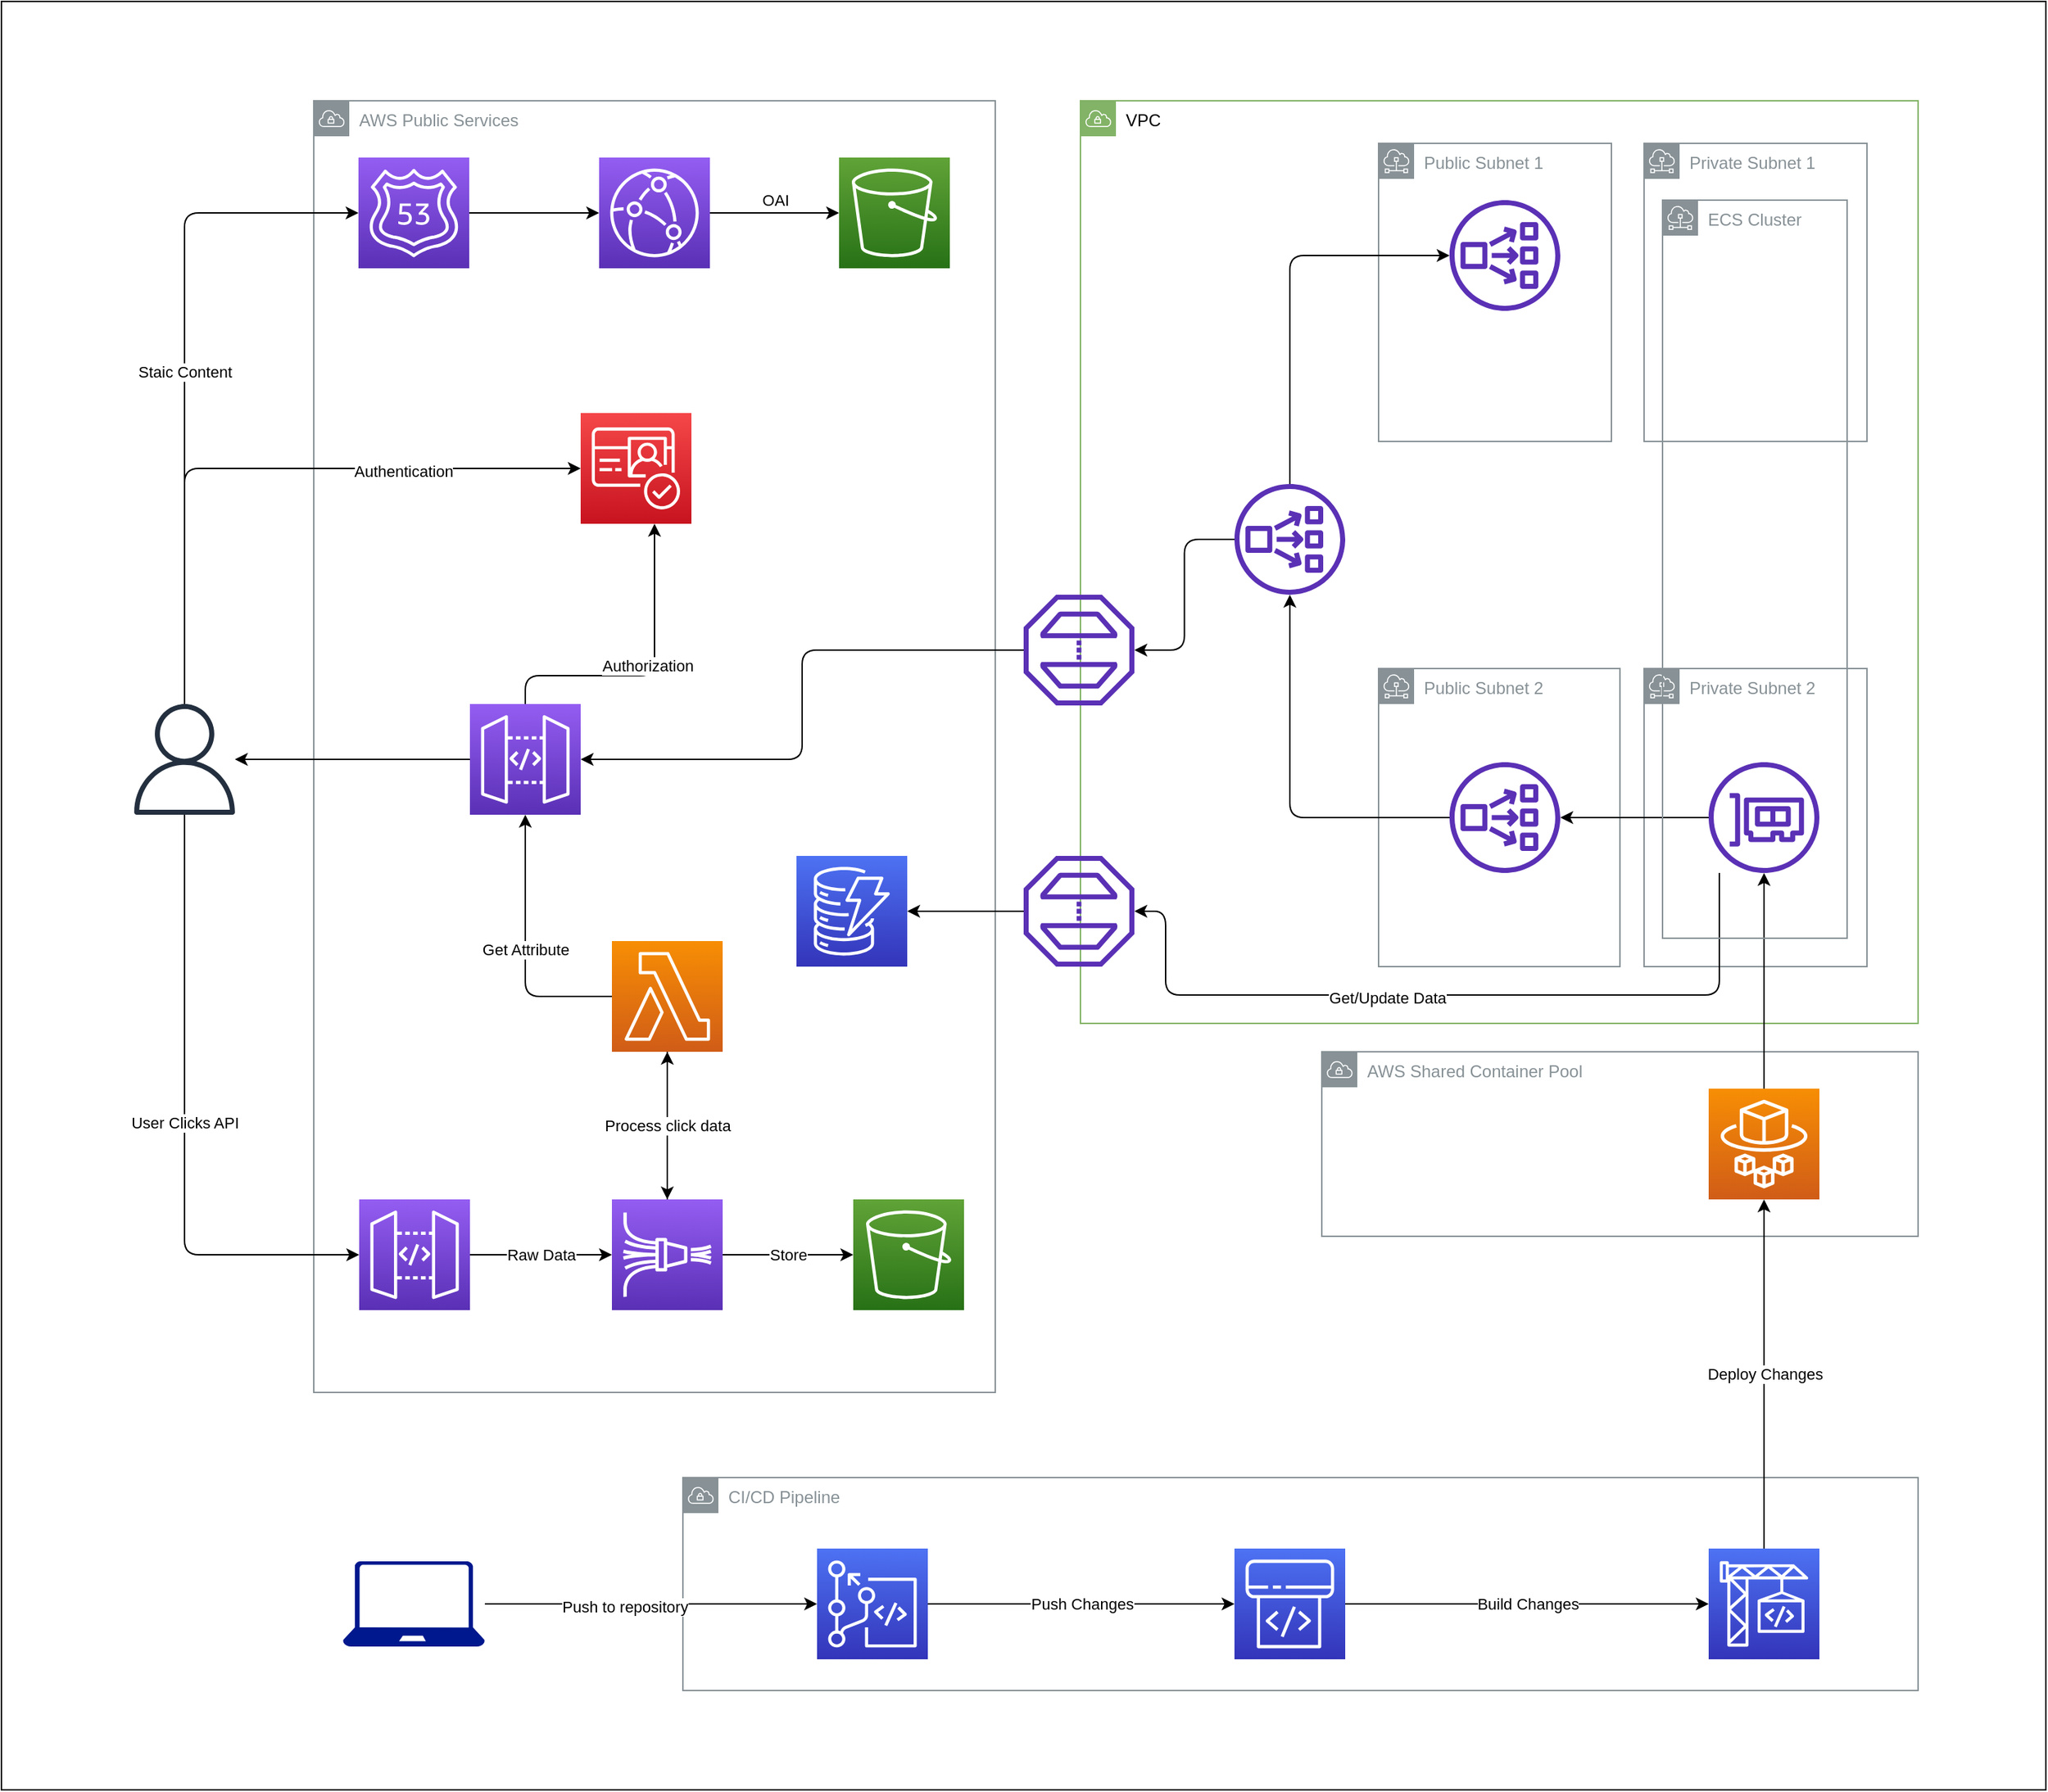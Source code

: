 <mxfile version="14.0.3" type="github">
  <diagram id="kDv7-Yr7B3Lb440SBTyt" name="Page-1">
    <mxGraphModel dx="1703" dy="1778" grid="1" gridSize="10" guides="1" tooltips="1" connect="1" arrows="1" fold="1" page="0" pageScale="1" pageWidth="850" pageHeight="1100" background="none" math="0" shadow="0">
      <root>
        <mxCell id="0" />
        <mxCell id="1" parent="0" />
        <mxCell id="7vGUBD4XYxA0TVLNg7sk-10" value="" style="rounded=0;whiteSpace=wrap;html=1;shadow=0;gradientColor=none;labelBackgroundColor=none;fillColor=none;" vertex="1" parent="1">
          <mxGeometry x="-70" y="-20" width="1440" height="1260" as="geometry" />
        </mxCell>
        <mxCell id="qZjEwAZi6zVkStqaSP1n-84" value="Public Subnet 2" style="outlineConnect=0;gradientColor=none;html=1;whiteSpace=wrap;fontSize=12;fontStyle=0;shape=mxgraph.aws4.group;grIcon=mxgraph.aws4.group_subnet;strokeColor=#879196;fillColor=none;verticalAlign=top;align=left;spacingLeft=30;fontColor=#879196;dashed=0;glass=0;rounded=1;" parent="1" vertex="1">
          <mxGeometry x="900" y="450" width="170" height="210" as="geometry" />
        </mxCell>
        <mxCell id="qZjEwAZi6zVkStqaSP1n-80" value="AWS Public Services&lt;br&gt;" style="outlineConnect=0;gradientColor=none;html=1;whiteSpace=wrap;fontSize=12;fontStyle=0;shape=mxgraph.aws4.group;grIcon=mxgraph.aws4.group_vpc;strokeColor=#879196;fillColor=none;verticalAlign=top;align=left;spacingLeft=30;fontColor=#879196;dashed=0;glass=0;rounded=1;" parent="1" vertex="1">
          <mxGeometry x="150" y="50" width="480" height="910" as="geometry" />
        </mxCell>
        <mxCell id="qZjEwAZi6zVkStqaSP1n-34" value="AWS Shared Container Pool" style="outlineConnect=0;gradientColor=none;html=1;whiteSpace=wrap;fontSize=12;fontStyle=0;shape=mxgraph.aws4.group;grIcon=mxgraph.aws4.group_vpc;strokeColor=#879196;fillColor=none;verticalAlign=top;align=left;spacingLeft=30;fontColor=#879196;dashed=0;glass=0;rounded=1;" parent="1" vertex="1">
          <mxGeometry x="860" y="720" width="420" height="130" as="geometry" />
        </mxCell>
        <mxCell id="qZjEwAZi6zVkStqaSP1n-11" value="VPC" style="outlineConnect=0;html=1;whiteSpace=wrap;fontSize=12;fontStyle=0;shape=mxgraph.aws4.group;grIcon=mxgraph.aws4.group_vpc;strokeColor=#82b366;verticalAlign=top;align=left;spacingLeft=30;dashed=0;glass=0;fillColor=none;rounded=1;" parent="1" vertex="1">
          <mxGeometry x="690" y="50" width="590" height="650" as="geometry" />
        </mxCell>
        <mxCell id="7vGUBD4XYxA0TVLNg7sk-5" value="User Clicks API" style="edgeStyle=orthogonalEdgeStyle;orthogonalLoop=1;jettySize=auto;html=1;" edge="1" parent="1" source="qZjEwAZi6zVkStqaSP1n-1" target="qZjEwAZi6zVkStqaSP1n-90">
          <mxGeometry relative="1" as="geometry">
            <Array as="points">
              <mxPoint x="59" y="863" />
            </Array>
          </mxGeometry>
        </mxCell>
        <mxCell id="qZjEwAZi6zVkStqaSP1n-2" value="" style="outlineConnect=0;fontColor=#232F3E;gradientColor=#60A337;gradientDirection=north;fillColor=#277116;strokeColor=#ffffff;dashed=0;verticalLabelPosition=bottom;verticalAlign=top;align=center;html=1;fontSize=12;fontStyle=0;aspect=fixed;shape=mxgraph.aws4.resourceIcon;resIcon=mxgraph.aws4.s3;rounded=1;" parent="1" vertex="1">
          <mxGeometry x="520" y="90" width="78" height="78" as="geometry" />
        </mxCell>
        <mxCell id="qZjEwAZi6zVkStqaSP1n-14" value="Public Subnet 1" style="outlineConnect=0;gradientColor=none;html=1;whiteSpace=wrap;fontSize=12;fontStyle=0;shape=mxgraph.aws4.group;grIcon=mxgraph.aws4.group_subnet;strokeColor=#879196;fillColor=none;verticalAlign=top;align=left;spacingLeft=30;fontColor=#879196;dashed=0;glass=0;rounded=1;" parent="1" vertex="1">
          <mxGeometry x="900" y="80" width="164" height="210" as="geometry" />
        </mxCell>
        <mxCell id="qZjEwAZi6zVkStqaSP1n-18" value="Private Subnet 1" style="outlineConnect=0;gradientColor=none;html=1;whiteSpace=wrap;fontSize=12;fontStyle=0;shape=mxgraph.aws4.group;grIcon=mxgraph.aws4.group_subnet;strokeColor=#879196;fillColor=none;verticalAlign=top;align=left;spacingLeft=30;fontColor=#879196;dashed=0;glass=0;rounded=1;" parent="1" vertex="1">
          <mxGeometry x="1087" y="80" width="157" height="210" as="geometry" />
        </mxCell>
        <mxCell id="qZjEwAZi6zVkStqaSP1n-19" value="Private Subnet 2" style="outlineConnect=0;gradientColor=none;html=1;whiteSpace=wrap;fontSize=12;fontStyle=0;shape=mxgraph.aws4.group;grIcon=mxgraph.aws4.group_subnet;strokeColor=#879196;fillColor=none;verticalAlign=top;align=left;spacingLeft=30;fontColor=#879196;dashed=0;glass=0;rounded=1;" parent="1" vertex="1">
          <mxGeometry x="1087" y="450" width="157" height="210" as="geometry" />
        </mxCell>
        <mxCell id="qZjEwAZi6zVkStqaSP1n-85" style="edgeStyle=orthogonalEdgeStyle;orthogonalLoop=1;jettySize=auto;html=1;" parent="1" source="qZjEwAZi6zVkStqaSP1n-21" target="qZjEwAZi6zVkStqaSP1n-23" edge="1">
          <mxGeometry relative="1" as="geometry">
            <Array as="points">
              <mxPoint x="837" y="159" />
            </Array>
          </mxGeometry>
        </mxCell>
        <mxCell id="qZjEwAZi6zVkStqaSP1n-88" style="edgeStyle=orthogonalEdgeStyle;orthogonalLoop=1;jettySize=auto;html=1;" parent="1" source="qZjEwAZi6zVkStqaSP1n-21" target="qZjEwAZi6zVkStqaSP1n-68" edge="1">
          <mxGeometry relative="1" as="geometry" />
        </mxCell>
        <mxCell id="qZjEwAZi6zVkStqaSP1n-21" value="" style="outlineConnect=0;fontColor=#232F3E;gradientColor=none;fillColor=#5A30B5;strokeColor=none;dashed=0;verticalLabelPosition=bottom;verticalAlign=top;align=center;html=1;fontSize=12;fontStyle=0;aspect=fixed;pointerEvents=1;shape=mxgraph.aws4.network_load_balancer;glass=0;rounded=1;" parent="1" vertex="1">
          <mxGeometry x="798.5" y="320" width="78" height="78" as="geometry" />
        </mxCell>
        <mxCell id="qZjEwAZi6zVkStqaSP1n-87" style="edgeStyle=orthogonalEdgeStyle;orthogonalLoop=1;jettySize=auto;html=1;" parent="1" source="qZjEwAZi6zVkStqaSP1n-22" target="qZjEwAZi6zVkStqaSP1n-21" edge="1">
          <mxGeometry relative="1" as="geometry" />
        </mxCell>
        <mxCell id="qZjEwAZi6zVkStqaSP1n-22" value="" style="outlineConnect=0;fontColor=#232F3E;gradientColor=none;fillColor=#5A30B5;strokeColor=none;dashed=0;verticalLabelPosition=bottom;verticalAlign=top;align=center;html=1;fontSize=12;fontStyle=0;aspect=fixed;pointerEvents=1;shape=mxgraph.aws4.network_load_balancer;glass=0;rounded=1;" parent="1" vertex="1">
          <mxGeometry x="950" y="516" width="78" height="78" as="geometry" />
        </mxCell>
        <mxCell id="qZjEwAZi6zVkStqaSP1n-23" value="" style="outlineConnect=0;fontColor=#232F3E;gradientColor=none;fillColor=#5A30B5;strokeColor=none;dashed=0;verticalLabelPosition=bottom;verticalAlign=top;align=center;html=1;fontSize=12;fontStyle=0;aspect=fixed;pointerEvents=1;shape=mxgraph.aws4.network_load_balancer;glass=0;rounded=1;" parent="1" vertex="1">
          <mxGeometry x="950" y="120" width="78" height="78" as="geometry" />
        </mxCell>
        <mxCell id="qZjEwAZi6zVkStqaSP1n-28" value="" style="outlineConnect=0;fontColor=#232F3E;gradientColor=#F78E04;gradientDirection=north;fillColor=#D05C17;strokeColor=#ffffff;dashed=0;verticalLabelPosition=bottom;verticalAlign=top;align=center;html=1;fontSize=12;fontStyle=0;aspect=fixed;shape=mxgraph.aws4.resourceIcon;resIcon=mxgraph.aws4.fargate;glass=0;rounded=1;" parent="1" vertex="1">
          <mxGeometry x="1132.5" y="746" width="78" height="78" as="geometry" />
        </mxCell>
        <mxCell id="qZjEwAZi6zVkStqaSP1n-39" style="edgeStyle=orthogonalEdgeStyle;orthogonalLoop=1;jettySize=auto;html=1;" parent="1" source="qZjEwAZi6zVkStqaSP1n-67" target="qZjEwAZi6zVkStqaSP1n-22" edge="1">
          <mxGeometry relative="1" as="geometry">
            <mxPoint x="960" y="869" as="sourcePoint" />
            <Array as="points" />
          </mxGeometry>
        </mxCell>
        <mxCell id="qZjEwAZi6zVkStqaSP1n-40" style="edgeStyle=orthogonalEdgeStyle;orthogonalLoop=1;jettySize=auto;html=1;" parent="1" source="qZjEwAZi6zVkStqaSP1n-28" target="qZjEwAZi6zVkStqaSP1n-67" edge="1">
          <mxGeometry relative="1" as="geometry">
            <mxPoint x="1038" y="869.143" as="targetPoint" />
            <Array as="points">
              <mxPoint x="1169" y="749" />
            </Array>
          </mxGeometry>
        </mxCell>
        <mxCell id="qZjEwAZi6zVkStqaSP1n-46" value="CI/CD Pipeline" style="outlineConnect=0;gradientColor=none;html=1;whiteSpace=wrap;fontSize=12;fontStyle=0;shape=mxgraph.aws4.group;grIcon=mxgraph.aws4.group_vpc;strokeColor=#879196;fillColor=none;verticalAlign=top;align=left;spacingLeft=30;fontColor=#879196;dashed=0;glass=0;rounded=1;" parent="1" vertex="1">
          <mxGeometry x="410" y="1020" width="870" height="150" as="geometry" />
        </mxCell>
        <mxCell id="qZjEwAZi6zVkStqaSP1n-54" style="edgeStyle=orthogonalEdgeStyle;orthogonalLoop=1;jettySize=auto;html=1;" parent="1" source="qZjEwAZi6zVkStqaSP1n-47" target="qZjEwAZi6zVkStqaSP1n-49" edge="1">
          <mxGeometry relative="1" as="geometry" />
        </mxCell>
        <mxCell id="7vGUBD4XYxA0TVLNg7sk-8" value="Push to repository" style="edgeLabel;html=1;align=center;verticalAlign=middle;resizable=0;points=[];" vertex="1" connectable="0" parent="qZjEwAZi6zVkStqaSP1n-54">
          <mxGeometry x="-0.171" y="-2" relative="1" as="geometry">
            <mxPoint x="1" as="offset" />
          </mxGeometry>
        </mxCell>
        <mxCell id="qZjEwAZi6zVkStqaSP1n-47" value="" style="aspect=fixed;pointerEvents=1;shadow=0;dashed=0;html=1;strokeColor=none;labelPosition=center;verticalLabelPosition=bottom;verticalAlign=top;align=center;fillColor=#00188D;shape=mxgraph.azure.laptop;glass=0;rounded=1;" parent="1" vertex="1">
          <mxGeometry x="170.5" y="1079" width="100" height="60" as="geometry" />
        </mxCell>
        <mxCell id="qZjEwAZi6zVkStqaSP1n-55" value="Push Changes" style="edgeStyle=orthogonalEdgeStyle;orthogonalLoop=1;jettySize=auto;html=1;" parent="1" source="qZjEwAZi6zVkStqaSP1n-49" target="qZjEwAZi6zVkStqaSP1n-51" edge="1">
          <mxGeometry relative="1" as="geometry" />
        </mxCell>
        <mxCell id="qZjEwAZi6zVkStqaSP1n-49" value="" style="outlineConnect=0;fontColor=#232F3E;gradientColor=#4D72F3;gradientDirection=north;fillColor=#3334B9;strokeColor=#ffffff;dashed=0;verticalLabelPosition=bottom;verticalAlign=top;align=center;html=1;fontSize=12;fontStyle=0;aspect=fixed;shape=mxgraph.aws4.resourceIcon;resIcon=mxgraph.aws4.codecommit;glass=0;rounded=1;" parent="1" vertex="1">
          <mxGeometry x="504.5" y="1070" width="78" height="78" as="geometry" />
        </mxCell>
        <mxCell id="qZjEwAZi6zVkStqaSP1n-56" value="Build Changes" style="edgeStyle=orthogonalEdgeStyle;orthogonalLoop=1;jettySize=auto;html=1;" parent="1" source="qZjEwAZi6zVkStqaSP1n-51" target="qZjEwAZi6zVkStqaSP1n-52" edge="1">
          <mxGeometry relative="1" as="geometry" />
        </mxCell>
        <mxCell id="qZjEwAZi6zVkStqaSP1n-51" value="" style="outlineConnect=0;fontColor=#232F3E;gradientColor=#4D72F3;gradientDirection=north;fillColor=#3334B9;strokeColor=#ffffff;dashed=0;verticalLabelPosition=bottom;verticalAlign=top;align=center;html=1;fontSize=12;fontStyle=0;aspect=fixed;shape=mxgraph.aws4.resourceIcon;resIcon=mxgraph.aws4.codepipeline;glass=0;rounded=1;" parent="1" vertex="1">
          <mxGeometry x="798.5" y="1070" width="78" height="78" as="geometry" />
        </mxCell>
        <mxCell id="qZjEwAZi6zVkStqaSP1n-53" value="Deploy Changes" style="edgeStyle=orthogonalEdgeStyle;orthogonalLoop=1;jettySize=auto;html=1;" parent="1" source="qZjEwAZi6zVkStqaSP1n-52" target="qZjEwAZi6zVkStqaSP1n-28" edge="1">
          <mxGeometry relative="1" as="geometry" />
        </mxCell>
        <mxCell id="qZjEwAZi6zVkStqaSP1n-52" value="" style="outlineConnect=0;fontColor=#232F3E;gradientColor=#4D72F3;gradientDirection=north;fillColor=#3334B9;strokeColor=#ffffff;dashed=0;verticalLabelPosition=bottom;verticalAlign=top;align=center;html=1;fontSize=12;fontStyle=0;aspect=fixed;shape=mxgraph.aws4.resourceIcon;resIcon=mxgraph.aws4.codebuild;glass=0;rounded=1;" parent="1" vertex="1">
          <mxGeometry x="1132.5" y="1070" width="78" height="78" as="geometry" />
        </mxCell>
        <mxCell id="qZjEwAZi6zVkStqaSP1n-66" style="edgeStyle=orthogonalEdgeStyle;orthogonalLoop=1;jettySize=auto;html=1;" parent="1" source="qZjEwAZi6zVkStqaSP1n-60" target="qZjEwAZi6zVkStqaSP1n-62" edge="1">
          <mxGeometry relative="1" as="geometry" />
        </mxCell>
        <mxCell id="qZjEwAZi6zVkStqaSP1n-60" value="" style="outlineConnect=0;fontColor=#232F3E;gradientColor=none;fillColor=#5A30B5;strokeColor=none;dashed=0;verticalLabelPosition=bottom;verticalAlign=top;align=center;html=1;fontSize=12;fontStyle=0;aspect=fixed;pointerEvents=1;shape=mxgraph.aws4.endpoint;glass=0;direction=south;rounded=1;" parent="1" vertex="1">
          <mxGeometry x="650" y="582" width="78" height="78" as="geometry" />
        </mxCell>
        <mxCell id="qZjEwAZi6zVkStqaSP1n-62" value="" style="outlineConnect=0;fontColor=#232F3E;gradientColor=#4D72F3;gradientDirection=north;fillColor=#3334B9;strokeColor=#ffffff;dashed=0;verticalLabelPosition=bottom;verticalAlign=top;align=center;html=1;fontSize=12;fontStyle=0;aspect=fixed;shape=mxgraph.aws4.resourceIcon;resIcon=mxgraph.aws4.dynamodb;glass=0;rounded=1;" parent="1" vertex="1">
          <mxGeometry x="490" y="582" width="78" height="78" as="geometry" />
        </mxCell>
        <mxCell id="qZjEwAZi6zVkStqaSP1n-104" style="edgeStyle=orthogonalEdgeStyle;orthogonalLoop=1;jettySize=auto;html=1;" parent="1" source="qZjEwAZi6zVkStqaSP1n-67" target="qZjEwAZi6zVkStqaSP1n-60" edge="1">
          <mxGeometry relative="1" as="geometry">
            <Array as="points">
              <mxPoint x="1140" y="680" />
              <mxPoint x="750" y="680" />
              <mxPoint x="750" y="621" />
            </Array>
          </mxGeometry>
        </mxCell>
        <mxCell id="7vGUBD4XYxA0TVLNg7sk-9" value="Get/Update Data" style="edgeLabel;html=1;align=center;verticalAlign=middle;resizable=0;points=[];" vertex="1" connectable="0" parent="qZjEwAZi6zVkStqaSP1n-104">
          <mxGeometry x="0.149" y="2" relative="1" as="geometry">
            <mxPoint as="offset" />
          </mxGeometry>
        </mxCell>
        <mxCell id="qZjEwAZi6zVkStqaSP1n-67" value="" style="outlineConnect=0;fontColor=#232F3E;gradientColor=none;fillColor=#5A30B5;strokeColor=none;dashed=0;verticalLabelPosition=bottom;verticalAlign=top;align=center;html=1;fontSize=12;fontStyle=0;aspect=fixed;pointerEvents=1;shape=mxgraph.aws4.elastic_network_interface;glass=0;rounded=1;" parent="1" vertex="1">
          <mxGeometry x="1132.5" y="516" width="78" height="78" as="geometry" />
        </mxCell>
        <mxCell id="qZjEwAZi6zVkStqaSP1n-72" style="edgeStyle=orthogonalEdgeStyle;orthogonalLoop=1;jettySize=auto;html=1;" parent="1" source="qZjEwAZi6zVkStqaSP1n-68" target="qZjEwAZi6zVkStqaSP1n-71" edge="1">
          <mxGeometry relative="1" as="geometry" />
        </mxCell>
        <mxCell id="qZjEwAZi6zVkStqaSP1n-68" value="" style="outlineConnect=0;fontColor=#232F3E;gradientColor=none;fillColor=#5A30B5;strokeColor=none;dashed=0;verticalLabelPosition=bottom;verticalAlign=top;align=center;html=1;fontSize=12;fontStyle=0;aspect=fixed;pointerEvents=1;shape=mxgraph.aws4.endpoint;glass=0;direction=south;rounded=1;" parent="1" vertex="1">
          <mxGeometry x="650" y="398" width="78" height="78" as="geometry" />
        </mxCell>
        <mxCell id="qZjEwAZi6zVkStqaSP1n-73" value="" style="edgeStyle=orthogonalEdgeStyle;orthogonalLoop=1;jettySize=auto;html=1;" parent="1" source="qZjEwAZi6zVkStqaSP1n-71" target="qZjEwAZi6zVkStqaSP1n-1" edge="1">
          <mxGeometry relative="1" as="geometry" />
        </mxCell>
        <mxCell id="qZjEwAZi6zVkStqaSP1n-103" style="edgeStyle=orthogonalEdgeStyle;orthogonalLoop=1;jettySize=auto;html=1;" parent="1" source="qZjEwAZi6zVkStqaSP1n-71" target="qZjEwAZi6zVkStqaSP1n-74" edge="1">
          <mxGeometry relative="1" as="geometry">
            <Array as="points">
              <mxPoint x="299" y="455" />
              <mxPoint x="390" y="455" />
            </Array>
          </mxGeometry>
        </mxCell>
        <mxCell id="7vGUBD4XYxA0TVLNg7sk-7" value="Authorization" style="edgeLabel;html=1;align=center;verticalAlign=middle;resizable=0;points=[];" vertex="1" connectable="0" parent="qZjEwAZi6zVkStqaSP1n-103">
          <mxGeometry x="0.087" y="5" relative="1" as="geometry">
            <mxPoint as="offset" />
          </mxGeometry>
        </mxCell>
        <mxCell id="qZjEwAZi6zVkStqaSP1n-71" value="" style="outlineConnect=0;fontColor=#232F3E;gradientColor=#945DF2;gradientDirection=north;fillColor=#5A30B5;strokeColor=#ffffff;dashed=0;verticalLabelPosition=bottom;verticalAlign=top;align=center;html=1;fontSize=12;fontStyle=0;aspect=fixed;shape=mxgraph.aws4.resourceIcon;resIcon=mxgraph.aws4.api_gateway;glass=0;rounded=1;" parent="1" vertex="1">
          <mxGeometry x="260" y="475" width="78" height="78" as="geometry" />
        </mxCell>
        <mxCell id="qZjEwAZi6zVkStqaSP1n-74" value="" style="outlineConnect=0;fontColor=#232F3E;gradientColor=#F54749;gradientDirection=north;fillColor=#C7131F;strokeColor=#ffffff;dashed=0;verticalLabelPosition=bottom;verticalAlign=top;align=center;html=1;fontSize=12;fontStyle=0;aspect=fixed;shape=mxgraph.aws4.resourceIcon;resIcon=mxgraph.aws4.cognito;glass=0;rounded=1;" parent="1" vertex="1">
          <mxGeometry x="338" y="270" width="78" height="78" as="geometry" />
        </mxCell>
        <mxCell id="qZjEwAZi6zVkStqaSP1n-78" value="" style="endArrow=classic;html=1;" parent="1" source="qZjEwAZi6zVkStqaSP1n-1" target="qZjEwAZi6zVkStqaSP1n-74" edge="1">
          <mxGeometry width="50" height="50" relative="1" as="geometry">
            <mxPoint x="480" y="520" as="sourcePoint" />
            <mxPoint x="530" y="470" as="targetPoint" />
            <Array as="points">
              <mxPoint x="59" y="309" />
            </Array>
          </mxGeometry>
        </mxCell>
        <mxCell id="7vGUBD4XYxA0TVLNg7sk-6" value="Authentication" style="edgeLabel;html=1;align=center;verticalAlign=middle;resizable=0;points=[];" vertex="1" connectable="0" parent="qZjEwAZi6zVkStqaSP1n-78">
          <mxGeometry x="0.435" y="-2" relative="1" as="geometry">
            <mxPoint as="offset" />
          </mxGeometry>
        </mxCell>
        <mxCell id="qZjEwAZi6zVkStqaSP1n-89" value="" style="outlineConnect=0;fontColor=#232F3E;gradientColor=#60A337;gradientDirection=north;fillColor=#277116;strokeColor=#ffffff;dashed=0;verticalLabelPosition=bottom;verticalAlign=top;align=center;html=1;fontSize=12;fontStyle=0;aspect=fixed;shape=mxgraph.aws4.resourceIcon;resIcon=mxgraph.aws4.s3;rounded=1;" parent="1" vertex="1">
          <mxGeometry x="530" y="824" width="78" height="78" as="geometry" />
        </mxCell>
        <mxCell id="qZjEwAZi6zVkStqaSP1n-94" value="Raw Data" style="edgeStyle=orthogonalEdgeStyle;orthogonalLoop=1;jettySize=auto;html=1;labelBorderColor=none;" parent="1" source="qZjEwAZi6zVkStqaSP1n-90" target="qZjEwAZi6zVkStqaSP1n-91" edge="1">
          <mxGeometry relative="1" as="geometry">
            <Array as="points">
              <mxPoint x="300" y="863" />
              <mxPoint x="300" y="863" />
            </Array>
          </mxGeometry>
        </mxCell>
        <mxCell id="qZjEwAZi6zVkStqaSP1n-90" value="" style="outlineConnect=0;fontColor=#232F3E;gradientColor=#945DF2;gradientDirection=north;fillColor=#5A30B5;strokeColor=#ffffff;dashed=0;verticalLabelPosition=bottom;verticalAlign=top;align=center;html=1;fontSize=12;fontStyle=0;aspect=fixed;shape=mxgraph.aws4.resourceIcon;resIcon=mxgraph.aws4.api_gateway;glass=0;rounded=1;" parent="1" vertex="1">
          <mxGeometry x="182" y="824" width="78" height="78" as="geometry" />
        </mxCell>
        <mxCell id="qZjEwAZi6zVkStqaSP1n-95" value="Store" style="edgeStyle=orthogonalEdgeStyle;orthogonalLoop=1;jettySize=auto;html=1;" parent="1" source="qZjEwAZi6zVkStqaSP1n-91" target="qZjEwAZi6zVkStqaSP1n-89" edge="1">
          <mxGeometry relative="1" as="geometry" />
        </mxCell>
        <mxCell id="qZjEwAZi6zVkStqaSP1n-96" value="" style="edgeStyle=orthogonalEdgeStyle;orthogonalLoop=1;jettySize=auto;html=1;" parent="1" source="qZjEwAZi6zVkStqaSP1n-91" target="qZjEwAZi6zVkStqaSP1n-92" edge="1">
          <mxGeometry relative="1" as="geometry" />
        </mxCell>
        <mxCell id="qZjEwAZi6zVkStqaSP1n-91" value="" style="outlineConnect=0;fontColor=#232F3E;gradientColor=#945DF2;gradientDirection=north;fillColor=#5A30B5;strokeColor=#ffffff;dashed=0;verticalLabelPosition=bottom;verticalAlign=top;align=center;html=1;fontSize=12;fontStyle=0;aspect=fixed;shape=mxgraph.aws4.resourceIcon;resIcon=mxgraph.aws4.kinesis_data_firehose;glass=0;rounded=1;" parent="1" vertex="1">
          <mxGeometry x="360" y="824" width="78" height="78" as="geometry" />
        </mxCell>
        <mxCell id="qZjEwAZi6zVkStqaSP1n-105" value="Get Attribute" style="edgeStyle=orthogonalEdgeStyle;orthogonalLoop=1;jettySize=auto;html=1;" parent="1" source="qZjEwAZi6zVkStqaSP1n-92" target="qZjEwAZi6zVkStqaSP1n-71" edge="1">
          <mxGeometry relative="1" as="geometry" />
        </mxCell>
        <mxCell id="qZjEwAZi6zVkStqaSP1n-110" value="Process click data" style="edgeStyle=orthogonalEdgeStyle;orthogonalLoop=1;jettySize=auto;horizontal=1;html=1;align=center;textDirection=rtl;verticalAlign=middle;" parent="1" source="qZjEwAZi6zVkStqaSP1n-92" target="qZjEwAZi6zVkStqaSP1n-91" edge="1">
          <mxGeometry relative="1" as="geometry" />
        </mxCell>
        <mxCell id="qZjEwAZi6zVkStqaSP1n-92" value="" style="outlineConnect=0;fontColor=#232F3E;gradientColor=#F78E04;gradientDirection=north;fillColor=#D05C17;strokeColor=#ffffff;dashed=0;verticalLabelPosition=bottom;verticalAlign=top;align=center;html=1;fontSize=12;fontStyle=0;aspect=fixed;shape=mxgraph.aws4.resourceIcon;resIcon=mxgraph.aws4.lambda;glass=0;rounded=1;" parent="1" vertex="1">
          <mxGeometry x="360" y="642" width="78" height="78" as="geometry" />
        </mxCell>
        <mxCell id="qZjEwAZi6zVkStqaSP1n-109" value="ECS Cluster" style="outlineConnect=0;gradientColor=none;html=1;whiteSpace=wrap;fontSize=12;fontStyle=0;shape=mxgraph.aws4.group;grIcon=mxgraph.aws4.group_subnet;strokeColor=#879196;fillColor=none;verticalAlign=top;align=left;spacingLeft=30;fontColor=#879196;dashed=0;glass=0;rounded=1;" parent="1" vertex="1">
          <mxGeometry x="1100" y="120" width="130" height="520" as="geometry" />
        </mxCell>
        <mxCell id="qZjEwAZi6zVkStqaSP1n-114" value="" style="edgeStyle=orthogonalEdgeStyle;orthogonalLoop=1;jettySize=auto;html=1;" parent="1" source="qZjEwAZi6zVkStqaSP1n-111" target="qZjEwAZi6zVkStqaSP1n-112" edge="1">
          <mxGeometry relative="1" as="geometry" />
        </mxCell>
        <mxCell id="qZjEwAZi6zVkStqaSP1n-111" value="" style="outlineConnect=0;fontColor=#232F3E;gradientColor=#945DF2;gradientDirection=north;fillColor=#5A30B5;strokeColor=#ffffff;dashed=0;verticalLabelPosition=bottom;verticalAlign=top;align=center;html=1;fontSize=12;fontStyle=0;aspect=fixed;shape=mxgraph.aws4.resourceIcon;resIcon=mxgraph.aws4.route_53;glass=0;rounded=1;" parent="1" vertex="1">
          <mxGeometry x="181.5" y="90" width="78" height="78" as="geometry" />
        </mxCell>
        <mxCell id="qZjEwAZi6zVkStqaSP1n-115" value="OAI" style="edgeStyle=orthogonalEdgeStyle;orthogonalLoop=1;jettySize=auto;html=1;verticalAlign=bottom;" parent="1" source="qZjEwAZi6zVkStqaSP1n-112" target="qZjEwAZi6zVkStqaSP1n-2" edge="1">
          <mxGeometry relative="1" as="geometry" />
        </mxCell>
        <mxCell id="qZjEwAZi6zVkStqaSP1n-112" value="" style="outlineConnect=0;fontColor=#232F3E;gradientColor=#945DF2;gradientDirection=north;fillColor=#5A30B5;strokeColor=#ffffff;dashed=0;verticalLabelPosition=bottom;verticalAlign=top;align=center;html=1;fontSize=12;fontStyle=0;aspect=fixed;shape=mxgraph.aws4.resourceIcon;resIcon=mxgraph.aws4.cloudfront;glass=0;rounded=1;" parent="1" vertex="1">
          <mxGeometry x="351" y="90" width="78" height="78" as="geometry" />
        </mxCell>
        <mxCell id="qZjEwAZi6zVkStqaSP1n-113" value="Staic Content" style="edgeStyle=orthogonalEdgeStyle;orthogonalLoop=1;jettySize=auto;html=1;" parent="1" source="qZjEwAZi6zVkStqaSP1n-1" target="qZjEwAZi6zVkStqaSP1n-111" edge="1">
          <mxGeometry relative="1" as="geometry">
            <mxPoint x="110" y="120" as="targetPoint" />
            <Array as="points">
              <mxPoint x="59" y="129" />
            </Array>
          </mxGeometry>
        </mxCell>
        <mxCell id="qZjEwAZi6zVkStqaSP1n-1" value="" style="outlineConnect=0;fillColor=#232F3E;strokeColor=none;dashed=0;verticalLabelPosition=bottom;verticalAlign=top;align=center;html=1;fontSize=12;fontStyle=0;aspect=fixed;pointerEvents=1;shape=mxgraph.aws4.user;rounded=1;labelPosition=center;shadow=0;labelBorderColor=none;" parent="1" vertex="1">
          <mxGeometry x="20" y="475" width="78" height="78" as="geometry" />
        </mxCell>
      </root>
    </mxGraphModel>
  </diagram>
</mxfile>
